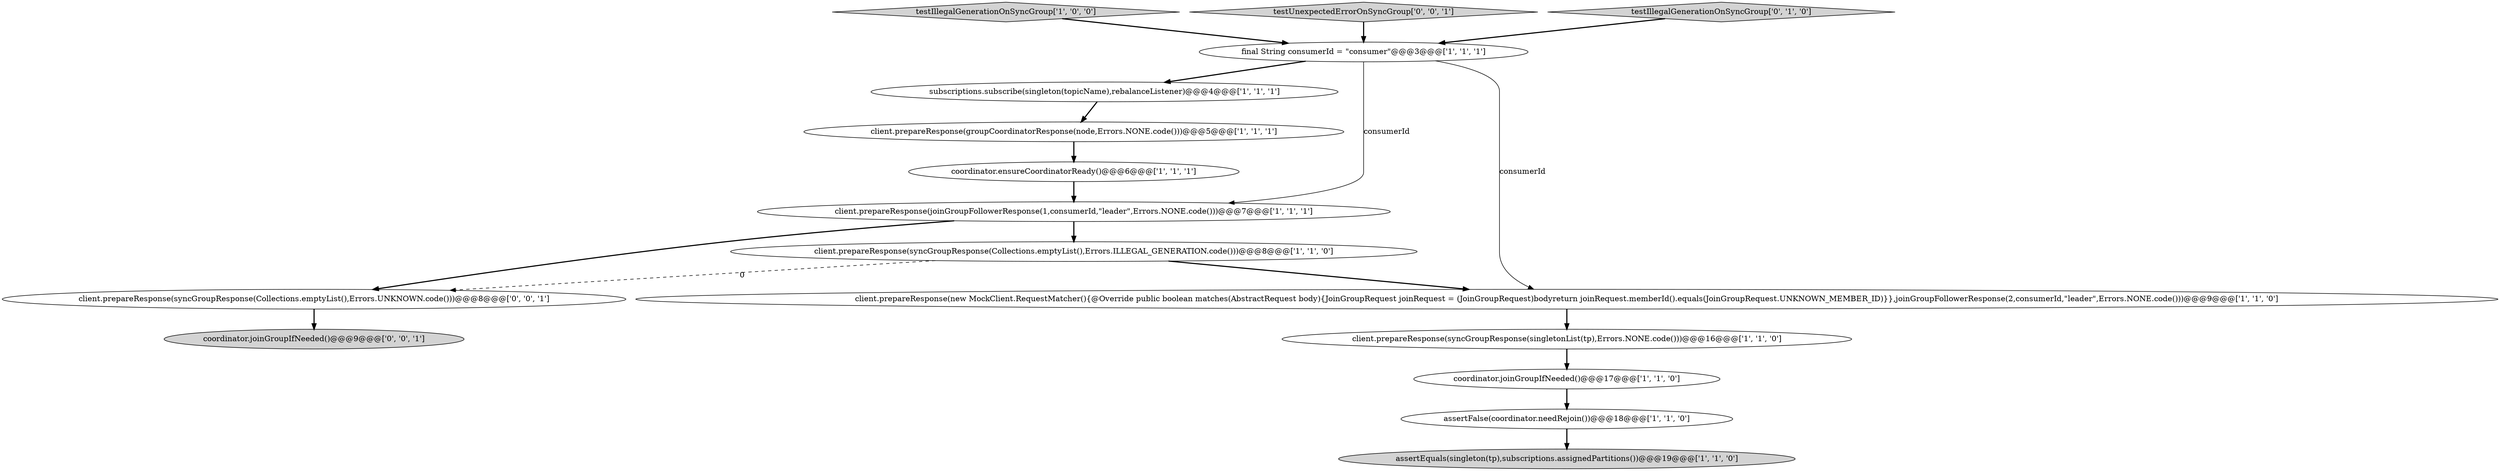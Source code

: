 digraph {
6 [style = filled, label = "subscriptions.subscribe(singleton(topicName),rebalanceListener)@@@4@@@['1', '1', '1']", fillcolor = white, shape = ellipse image = "AAA0AAABBB1BBB"];
7 [style = filled, label = "coordinator.joinGroupIfNeeded()@@@17@@@['1', '1', '0']", fillcolor = white, shape = ellipse image = "AAA0AAABBB1BBB"];
4 [style = filled, label = "client.prepareResponse(new MockClient.RequestMatcher(){@Override public boolean matches(AbstractRequest body){JoinGroupRequest joinRequest = (JoinGroupRequest)bodyreturn joinRequest.memberId().equals(JoinGroupRequest.UNKNOWN_MEMBER_ID)}},joinGroupFollowerResponse(2,consumerId,\"leader\",Errors.NONE.code()))@@@9@@@['1', '1', '0']", fillcolor = white, shape = ellipse image = "AAA0AAABBB1BBB"];
9 [style = filled, label = "testIllegalGenerationOnSyncGroup['1', '0', '0']", fillcolor = lightgray, shape = diamond image = "AAA0AAABBB1BBB"];
1 [style = filled, label = "client.prepareResponse(groupCoordinatorResponse(node,Errors.NONE.code()))@@@5@@@['1', '1', '1']", fillcolor = white, shape = ellipse image = "AAA0AAABBB1BBB"];
5 [style = filled, label = "assertFalse(coordinator.needRejoin())@@@18@@@['1', '1', '0']", fillcolor = white, shape = ellipse image = "AAA0AAABBB1BBB"];
13 [style = filled, label = "client.prepareResponse(syncGroupResponse(Collections.emptyList(),Errors.UNKNOWN.code()))@@@8@@@['0', '0', '1']", fillcolor = white, shape = ellipse image = "AAA0AAABBB3BBB"];
0 [style = filled, label = "assertEquals(singleton(tp),subscriptions.assignedPartitions())@@@19@@@['1', '1', '0']", fillcolor = lightgray, shape = ellipse image = "AAA0AAABBB1BBB"];
11 [style = filled, label = "client.prepareResponse(syncGroupResponse(singletonList(tp),Errors.NONE.code()))@@@16@@@['1', '1', '0']", fillcolor = white, shape = ellipse image = "AAA0AAABBB1BBB"];
14 [style = filled, label = "coordinator.joinGroupIfNeeded()@@@9@@@['0', '0', '1']", fillcolor = lightgray, shape = ellipse image = "AAA0AAABBB3BBB"];
3 [style = filled, label = "coordinator.ensureCoordinatorReady()@@@6@@@['1', '1', '1']", fillcolor = white, shape = ellipse image = "AAA0AAABBB1BBB"];
10 [style = filled, label = "final String consumerId = \"consumer\"@@@3@@@['1', '1', '1']", fillcolor = white, shape = ellipse image = "AAA0AAABBB1BBB"];
15 [style = filled, label = "testUnexpectedErrorOnSyncGroup['0', '0', '1']", fillcolor = lightgray, shape = diamond image = "AAA0AAABBB3BBB"];
8 [style = filled, label = "client.prepareResponse(syncGroupResponse(Collections.emptyList(),Errors.ILLEGAL_GENERATION.code()))@@@8@@@['1', '1', '0']", fillcolor = white, shape = ellipse image = "AAA0AAABBB1BBB"];
12 [style = filled, label = "testIllegalGenerationOnSyncGroup['0', '1', '0']", fillcolor = lightgray, shape = diamond image = "AAA0AAABBB2BBB"];
2 [style = filled, label = "client.prepareResponse(joinGroupFollowerResponse(1,consumerId,\"leader\",Errors.NONE.code()))@@@7@@@['1', '1', '1']", fillcolor = white, shape = ellipse image = "AAA0AAABBB1BBB"];
4->11 [style = bold, label=""];
7->5 [style = bold, label=""];
10->4 [style = solid, label="consumerId"];
12->10 [style = bold, label=""];
2->13 [style = bold, label=""];
5->0 [style = bold, label=""];
1->3 [style = bold, label=""];
8->13 [style = dashed, label="0"];
13->14 [style = bold, label=""];
10->6 [style = bold, label=""];
10->2 [style = solid, label="consumerId"];
6->1 [style = bold, label=""];
8->4 [style = bold, label=""];
15->10 [style = bold, label=""];
3->2 [style = bold, label=""];
2->8 [style = bold, label=""];
9->10 [style = bold, label=""];
11->7 [style = bold, label=""];
}
